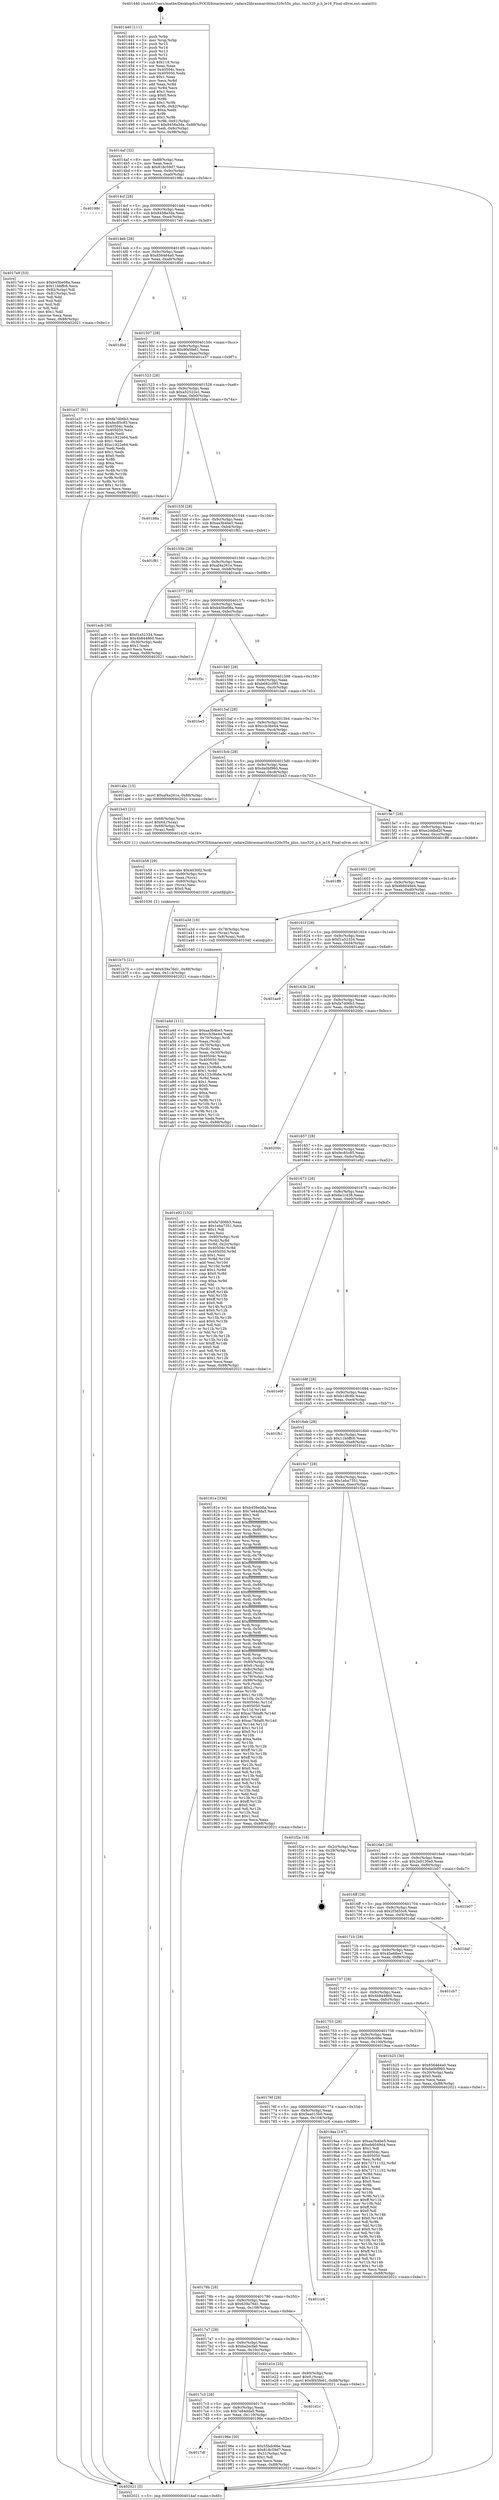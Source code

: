 digraph "0x401440" {
  label = "0x401440 (/mnt/c/Users/mathe/Desktop/tcc/POCII/binaries/extr_radare2librasmarchtms320c55x_plus..tms320_p.h_le16_Final-ollvm.out::main(0))"
  labelloc = "t"
  node[shape=record]

  Entry [label="",width=0.3,height=0.3,shape=circle,fillcolor=black,style=filled]
  "0x4014af" [label="{
     0x4014af [32]\l
     | [instrs]\l
     &nbsp;&nbsp;0x4014af \<+6\>: mov -0x88(%rbp),%eax\l
     &nbsp;&nbsp;0x4014b5 \<+2\>: mov %eax,%ecx\l
     &nbsp;&nbsp;0x4014b7 \<+6\>: sub $0x818c59d7,%ecx\l
     &nbsp;&nbsp;0x4014bd \<+6\>: mov %eax,-0x9c(%rbp)\l
     &nbsp;&nbsp;0x4014c3 \<+6\>: mov %ecx,-0xa0(%rbp)\l
     &nbsp;&nbsp;0x4014c9 \<+6\>: je 000000000040198c \<main+0x54c\>\l
  }"]
  "0x40198c" [label="{
     0x40198c\l
  }", style=dashed]
  "0x4014cf" [label="{
     0x4014cf [28]\l
     | [instrs]\l
     &nbsp;&nbsp;0x4014cf \<+5\>: jmp 00000000004014d4 \<main+0x94\>\l
     &nbsp;&nbsp;0x4014d4 \<+6\>: mov -0x9c(%rbp),%eax\l
     &nbsp;&nbsp;0x4014da \<+5\>: sub $0x8458a3da,%eax\l
     &nbsp;&nbsp;0x4014df \<+6\>: mov %eax,-0xa4(%rbp)\l
     &nbsp;&nbsp;0x4014e5 \<+6\>: je 00000000004017e9 \<main+0x3a9\>\l
  }"]
  Exit [label="",width=0.3,height=0.3,shape=circle,fillcolor=black,style=filled,peripheries=2]
  "0x4017e9" [label="{
     0x4017e9 [53]\l
     | [instrs]\l
     &nbsp;&nbsp;0x4017e9 \<+5\>: mov $0xb45be08a,%eax\l
     &nbsp;&nbsp;0x4017ee \<+5\>: mov $0x11bbffc6,%ecx\l
     &nbsp;&nbsp;0x4017f3 \<+6\>: mov -0x82(%rbp),%dl\l
     &nbsp;&nbsp;0x4017f9 \<+7\>: mov -0x81(%rbp),%sil\l
     &nbsp;&nbsp;0x401800 \<+3\>: mov %dl,%dil\l
     &nbsp;&nbsp;0x401803 \<+3\>: and %sil,%dil\l
     &nbsp;&nbsp;0x401806 \<+3\>: xor %sil,%dl\l
     &nbsp;&nbsp;0x401809 \<+3\>: or %dl,%dil\l
     &nbsp;&nbsp;0x40180c \<+4\>: test $0x1,%dil\l
     &nbsp;&nbsp;0x401810 \<+3\>: cmovne %ecx,%eax\l
     &nbsp;&nbsp;0x401813 \<+6\>: mov %eax,-0x88(%rbp)\l
     &nbsp;&nbsp;0x401819 \<+5\>: jmp 0000000000402021 \<main+0xbe1\>\l
  }"]
  "0x4014eb" [label="{
     0x4014eb [28]\l
     | [instrs]\l
     &nbsp;&nbsp;0x4014eb \<+5\>: jmp 00000000004014f0 \<main+0xb0\>\l
     &nbsp;&nbsp;0x4014f0 \<+6\>: mov -0x9c(%rbp),%eax\l
     &nbsp;&nbsp;0x4014f6 \<+5\>: sub $0x856484a0,%eax\l
     &nbsp;&nbsp;0x4014fb \<+6\>: mov %eax,-0xa8(%rbp)\l
     &nbsp;&nbsp;0x401501 \<+6\>: je 0000000000401d0d \<main+0x8cd\>\l
  }"]
  "0x402021" [label="{
     0x402021 [5]\l
     | [instrs]\l
     &nbsp;&nbsp;0x402021 \<+5\>: jmp 00000000004014af \<main+0x6f\>\l
  }"]
  "0x401440" [label="{
     0x401440 [111]\l
     | [instrs]\l
     &nbsp;&nbsp;0x401440 \<+1\>: push %rbp\l
     &nbsp;&nbsp;0x401441 \<+3\>: mov %rsp,%rbp\l
     &nbsp;&nbsp;0x401444 \<+2\>: push %r15\l
     &nbsp;&nbsp;0x401446 \<+2\>: push %r14\l
     &nbsp;&nbsp;0x401448 \<+2\>: push %r13\l
     &nbsp;&nbsp;0x40144a \<+2\>: push %r12\l
     &nbsp;&nbsp;0x40144c \<+1\>: push %rbx\l
     &nbsp;&nbsp;0x40144d \<+7\>: sub $0x118,%rsp\l
     &nbsp;&nbsp;0x401454 \<+2\>: xor %eax,%eax\l
     &nbsp;&nbsp;0x401456 \<+7\>: mov 0x40504c,%ecx\l
     &nbsp;&nbsp;0x40145d \<+7\>: mov 0x405050,%edx\l
     &nbsp;&nbsp;0x401464 \<+3\>: sub $0x1,%eax\l
     &nbsp;&nbsp;0x401467 \<+3\>: mov %ecx,%r8d\l
     &nbsp;&nbsp;0x40146a \<+3\>: add %eax,%r8d\l
     &nbsp;&nbsp;0x40146d \<+4\>: imul %r8d,%ecx\l
     &nbsp;&nbsp;0x401471 \<+3\>: and $0x1,%ecx\l
     &nbsp;&nbsp;0x401474 \<+3\>: cmp $0x0,%ecx\l
     &nbsp;&nbsp;0x401477 \<+4\>: sete %r9b\l
     &nbsp;&nbsp;0x40147b \<+4\>: and $0x1,%r9b\l
     &nbsp;&nbsp;0x40147f \<+7\>: mov %r9b,-0x82(%rbp)\l
     &nbsp;&nbsp;0x401486 \<+3\>: cmp $0xa,%edx\l
     &nbsp;&nbsp;0x401489 \<+4\>: setl %r9b\l
     &nbsp;&nbsp;0x40148d \<+4\>: and $0x1,%r9b\l
     &nbsp;&nbsp;0x401491 \<+7\>: mov %r9b,-0x81(%rbp)\l
     &nbsp;&nbsp;0x401498 \<+10\>: movl $0x8458a3da,-0x88(%rbp)\l
     &nbsp;&nbsp;0x4014a2 \<+6\>: mov %edi,-0x8c(%rbp)\l
     &nbsp;&nbsp;0x4014a8 \<+7\>: mov %rsi,-0x98(%rbp)\l
  }"]
  "0x401b75" [label="{
     0x401b75 [21]\l
     | [instrs]\l
     &nbsp;&nbsp;0x401b75 \<+10\>: movl $0x639a76d1,-0x88(%rbp)\l
     &nbsp;&nbsp;0x401b7f \<+6\>: mov %eax,-0x114(%rbp)\l
     &nbsp;&nbsp;0x401b85 \<+5\>: jmp 0000000000402021 \<main+0xbe1\>\l
  }"]
  "0x401d0d" [label="{
     0x401d0d\l
  }", style=dashed]
  "0x401507" [label="{
     0x401507 [28]\l
     | [instrs]\l
     &nbsp;&nbsp;0x401507 \<+5\>: jmp 000000000040150c \<main+0xcc\>\l
     &nbsp;&nbsp;0x40150c \<+6\>: mov -0x9c(%rbp),%eax\l
     &nbsp;&nbsp;0x401512 \<+5\>: sub $0x9f45fe61,%eax\l
     &nbsp;&nbsp;0x401517 \<+6\>: mov %eax,-0xac(%rbp)\l
     &nbsp;&nbsp;0x40151d \<+6\>: je 0000000000401e37 \<main+0x9f7\>\l
  }"]
  "0x401b58" [label="{
     0x401b58 [29]\l
     | [instrs]\l
     &nbsp;&nbsp;0x401b58 \<+10\>: movabs $0x4030f2,%rdi\l
     &nbsp;&nbsp;0x401b62 \<+4\>: mov -0x60(%rbp),%rcx\l
     &nbsp;&nbsp;0x401b66 \<+2\>: mov %eax,(%rcx)\l
     &nbsp;&nbsp;0x401b68 \<+4\>: mov -0x60(%rbp),%rcx\l
     &nbsp;&nbsp;0x401b6c \<+2\>: mov (%rcx),%esi\l
     &nbsp;&nbsp;0x401b6e \<+2\>: mov $0x0,%al\l
     &nbsp;&nbsp;0x401b70 \<+5\>: call 0000000000401030 \<printf@plt\>\l
     | [calls]\l
     &nbsp;&nbsp;0x401030 \{1\} (unknown)\l
  }"]
  "0x401e37" [label="{
     0x401e37 [91]\l
     | [instrs]\l
     &nbsp;&nbsp;0x401e37 \<+5\>: mov $0xfa7d06b3,%eax\l
     &nbsp;&nbsp;0x401e3c \<+5\>: mov $0xfec85c85,%ecx\l
     &nbsp;&nbsp;0x401e41 \<+7\>: mov 0x40504c,%edx\l
     &nbsp;&nbsp;0x401e48 \<+7\>: mov 0x405050,%esi\l
     &nbsp;&nbsp;0x401e4f \<+2\>: mov %edx,%edi\l
     &nbsp;&nbsp;0x401e51 \<+6\>: sub $0xc1922e64,%edi\l
     &nbsp;&nbsp;0x401e57 \<+3\>: sub $0x1,%edi\l
     &nbsp;&nbsp;0x401e5a \<+6\>: add $0xc1922e64,%edi\l
     &nbsp;&nbsp;0x401e60 \<+3\>: imul %edi,%edx\l
     &nbsp;&nbsp;0x401e63 \<+3\>: and $0x1,%edx\l
     &nbsp;&nbsp;0x401e66 \<+3\>: cmp $0x0,%edx\l
     &nbsp;&nbsp;0x401e69 \<+4\>: sete %r8b\l
     &nbsp;&nbsp;0x401e6d \<+3\>: cmp $0xa,%esi\l
     &nbsp;&nbsp;0x401e70 \<+4\>: setl %r9b\l
     &nbsp;&nbsp;0x401e74 \<+3\>: mov %r8b,%r10b\l
     &nbsp;&nbsp;0x401e77 \<+3\>: and %r9b,%r10b\l
     &nbsp;&nbsp;0x401e7a \<+3\>: xor %r9b,%r8b\l
     &nbsp;&nbsp;0x401e7d \<+3\>: or %r8b,%r10b\l
     &nbsp;&nbsp;0x401e80 \<+4\>: test $0x1,%r10b\l
     &nbsp;&nbsp;0x401e84 \<+3\>: cmovne %ecx,%eax\l
     &nbsp;&nbsp;0x401e87 \<+6\>: mov %eax,-0x88(%rbp)\l
     &nbsp;&nbsp;0x401e8d \<+5\>: jmp 0000000000402021 \<main+0xbe1\>\l
  }"]
  "0x401523" [label="{
     0x401523 [28]\l
     | [instrs]\l
     &nbsp;&nbsp;0x401523 \<+5\>: jmp 0000000000401528 \<main+0xe8\>\l
     &nbsp;&nbsp;0x401528 \<+6\>: mov -0x9c(%rbp),%eax\l
     &nbsp;&nbsp;0x40152e \<+5\>: sub $0xa52522e1,%eax\l
     &nbsp;&nbsp;0x401533 \<+6\>: mov %eax,-0xb0(%rbp)\l
     &nbsp;&nbsp;0x401539 \<+6\>: je 0000000000401b8a \<main+0x74a\>\l
  }"]
  "0x401a4d" [label="{
     0x401a4d [111]\l
     | [instrs]\l
     &nbsp;&nbsp;0x401a4d \<+5\>: mov $0xaa3b4be5,%ecx\l
     &nbsp;&nbsp;0x401a52 \<+5\>: mov $0xccb3be44,%edx\l
     &nbsp;&nbsp;0x401a57 \<+4\>: mov -0x70(%rbp),%rdi\l
     &nbsp;&nbsp;0x401a5b \<+2\>: mov %eax,(%rdi)\l
     &nbsp;&nbsp;0x401a5d \<+4\>: mov -0x70(%rbp),%rdi\l
     &nbsp;&nbsp;0x401a61 \<+2\>: mov (%rdi),%eax\l
     &nbsp;&nbsp;0x401a63 \<+3\>: mov %eax,-0x30(%rbp)\l
     &nbsp;&nbsp;0x401a66 \<+7\>: mov 0x40504c,%eax\l
     &nbsp;&nbsp;0x401a6d \<+7\>: mov 0x405050,%esi\l
     &nbsp;&nbsp;0x401a74 \<+3\>: mov %eax,%r8d\l
     &nbsp;&nbsp;0x401a77 \<+7\>: sub $0x133c9b8e,%r8d\l
     &nbsp;&nbsp;0x401a7e \<+4\>: sub $0x1,%r8d\l
     &nbsp;&nbsp;0x401a82 \<+7\>: add $0x133c9b8e,%r8d\l
     &nbsp;&nbsp;0x401a89 \<+4\>: imul %r8d,%eax\l
     &nbsp;&nbsp;0x401a8d \<+3\>: and $0x1,%eax\l
     &nbsp;&nbsp;0x401a90 \<+3\>: cmp $0x0,%eax\l
     &nbsp;&nbsp;0x401a93 \<+4\>: sete %r9b\l
     &nbsp;&nbsp;0x401a97 \<+3\>: cmp $0xa,%esi\l
     &nbsp;&nbsp;0x401a9a \<+4\>: setl %r10b\l
     &nbsp;&nbsp;0x401a9e \<+3\>: mov %r9b,%r11b\l
     &nbsp;&nbsp;0x401aa1 \<+3\>: and %r10b,%r11b\l
     &nbsp;&nbsp;0x401aa4 \<+3\>: xor %r10b,%r9b\l
     &nbsp;&nbsp;0x401aa7 \<+3\>: or %r9b,%r11b\l
     &nbsp;&nbsp;0x401aaa \<+4\>: test $0x1,%r11b\l
     &nbsp;&nbsp;0x401aae \<+3\>: cmovne %edx,%ecx\l
     &nbsp;&nbsp;0x401ab1 \<+6\>: mov %ecx,-0x88(%rbp)\l
     &nbsp;&nbsp;0x401ab7 \<+5\>: jmp 0000000000402021 \<main+0xbe1\>\l
  }"]
  "0x401b8a" [label="{
     0x401b8a\l
  }", style=dashed]
  "0x40153f" [label="{
     0x40153f [28]\l
     | [instrs]\l
     &nbsp;&nbsp;0x40153f \<+5\>: jmp 0000000000401544 \<main+0x104\>\l
     &nbsp;&nbsp;0x401544 \<+6\>: mov -0x9c(%rbp),%eax\l
     &nbsp;&nbsp;0x40154a \<+5\>: sub $0xaa3b4be5,%eax\l
     &nbsp;&nbsp;0x40154f \<+6\>: mov %eax,-0xb4(%rbp)\l
     &nbsp;&nbsp;0x401555 \<+6\>: je 0000000000401f81 \<main+0xb41\>\l
  }"]
  "0x4017df" [label="{
     0x4017df\l
  }", style=dashed]
  "0x401f81" [label="{
     0x401f81\l
  }", style=dashed]
  "0x40155b" [label="{
     0x40155b [28]\l
     | [instrs]\l
     &nbsp;&nbsp;0x40155b \<+5\>: jmp 0000000000401560 \<main+0x120\>\l
     &nbsp;&nbsp;0x401560 \<+6\>: mov -0x9c(%rbp),%eax\l
     &nbsp;&nbsp;0x401566 \<+5\>: sub $0xaf4a261e,%eax\l
     &nbsp;&nbsp;0x40156b \<+6\>: mov %eax,-0xb8(%rbp)\l
     &nbsp;&nbsp;0x401571 \<+6\>: je 0000000000401acb \<main+0x68b\>\l
  }"]
  "0x40196e" [label="{
     0x40196e [30]\l
     | [instrs]\l
     &nbsp;&nbsp;0x40196e \<+5\>: mov $0x55bdc66e,%eax\l
     &nbsp;&nbsp;0x401973 \<+5\>: mov $0x818c59d7,%ecx\l
     &nbsp;&nbsp;0x401978 \<+3\>: mov -0x31(%rbp),%dl\l
     &nbsp;&nbsp;0x40197b \<+3\>: test $0x1,%dl\l
     &nbsp;&nbsp;0x40197e \<+3\>: cmovne %ecx,%eax\l
     &nbsp;&nbsp;0x401981 \<+6\>: mov %eax,-0x88(%rbp)\l
     &nbsp;&nbsp;0x401987 \<+5\>: jmp 0000000000402021 \<main+0xbe1\>\l
  }"]
  "0x401acb" [label="{
     0x401acb [30]\l
     | [instrs]\l
     &nbsp;&nbsp;0x401acb \<+5\>: mov $0xf1a52334,%eax\l
     &nbsp;&nbsp;0x401ad0 \<+5\>: mov $0x4b844860,%ecx\l
     &nbsp;&nbsp;0x401ad5 \<+3\>: mov -0x30(%rbp),%edx\l
     &nbsp;&nbsp;0x401ad8 \<+3\>: cmp $0x1,%edx\l
     &nbsp;&nbsp;0x401adb \<+3\>: cmovl %ecx,%eax\l
     &nbsp;&nbsp;0x401ade \<+6\>: mov %eax,-0x88(%rbp)\l
     &nbsp;&nbsp;0x401ae4 \<+5\>: jmp 0000000000402021 \<main+0xbe1\>\l
  }"]
  "0x401577" [label="{
     0x401577 [28]\l
     | [instrs]\l
     &nbsp;&nbsp;0x401577 \<+5\>: jmp 000000000040157c \<main+0x13c\>\l
     &nbsp;&nbsp;0x40157c \<+6\>: mov -0x9c(%rbp),%eax\l
     &nbsp;&nbsp;0x401582 \<+5\>: sub $0xb45be08a,%eax\l
     &nbsp;&nbsp;0x401587 \<+6\>: mov %eax,-0xbc(%rbp)\l
     &nbsp;&nbsp;0x40158d \<+6\>: je 0000000000401f3c \<main+0xafc\>\l
  }"]
  "0x4017c3" [label="{
     0x4017c3 [28]\l
     | [instrs]\l
     &nbsp;&nbsp;0x4017c3 \<+5\>: jmp 00000000004017c8 \<main+0x388\>\l
     &nbsp;&nbsp;0x4017c8 \<+6\>: mov -0x9c(%rbp),%eax\l
     &nbsp;&nbsp;0x4017ce \<+5\>: sub $0x7e84dda5,%eax\l
     &nbsp;&nbsp;0x4017d3 \<+6\>: mov %eax,-0x110(%rbp)\l
     &nbsp;&nbsp;0x4017d9 \<+6\>: je 000000000040196e \<main+0x52e\>\l
  }"]
  "0x401f3c" [label="{
     0x401f3c\l
  }", style=dashed]
  "0x401593" [label="{
     0x401593 [28]\l
     | [instrs]\l
     &nbsp;&nbsp;0x401593 \<+5\>: jmp 0000000000401598 \<main+0x158\>\l
     &nbsp;&nbsp;0x401598 \<+6\>: mov -0x9c(%rbp),%eax\l
     &nbsp;&nbsp;0x40159e \<+5\>: sub $0xb682c095,%eax\l
     &nbsp;&nbsp;0x4015a3 \<+6\>: mov %eax,-0xc0(%rbp)\l
     &nbsp;&nbsp;0x4015a9 \<+6\>: je 0000000000401be5 \<main+0x7a5\>\l
  }"]
  "0x401d1c" [label="{
     0x401d1c\l
  }", style=dashed]
  "0x401be5" [label="{
     0x401be5\l
  }", style=dashed]
  "0x4015af" [label="{
     0x4015af [28]\l
     | [instrs]\l
     &nbsp;&nbsp;0x4015af \<+5\>: jmp 00000000004015b4 \<main+0x174\>\l
     &nbsp;&nbsp;0x4015b4 \<+6\>: mov -0x9c(%rbp),%eax\l
     &nbsp;&nbsp;0x4015ba \<+5\>: sub $0xccb3be44,%eax\l
     &nbsp;&nbsp;0x4015bf \<+6\>: mov %eax,-0xc4(%rbp)\l
     &nbsp;&nbsp;0x4015c5 \<+6\>: je 0000000000401abc \<main+0x67c\>\l
  }"]
  "0x4017a7" [label="{
     0x4017a7 [28]\l
     | [instrs]\l
     &nbsp;&nbsp;0x4017a7 \<+5\>: jmp 00000000004017ac \<main+0x36c\>\l
     &nbsp;&nbsp;0x4017ac \<+6\>: mov -0x9c(%rbp),%eax\l
     &nbsp;&nbsp;0x4017b2 \<+5\>: sub $0x6a2ecfa0,%eax\l
     &nbsp;&nbsp;0x4017b7 \<+6\>: mov %eax,-0x10c(%rbp)\l
     &nbsp;&nbsp;0x4017bd \<+6\>: je 0000000000401d1c \<main+0x8dc\>\l
  }"]
  "0x401abc" [label="{
     0x401abc [15]\l
     | [instrs]\l
     &nbsp;&nbsp;0x401abc \<+10\>: movl $0xaf4a261e,-0x88(%rbp)\l
     &nbsp;&nbsp;0x401ac6 \<+5\>: jmp 0000000000402021 \<main+0xbe1\>\l
  }"]
  "0x4015cb" [label="{
     0x4015cb [28]\l
     | [instrs]\l
     &nbsp;&nbsp;0x4015cb \<+5\>: jmp 00000000004015d0 \<main+0x190\>\l
     &nbsp;&nbsp;0x4015d0 \<+6\>: mov -0x9c(%rbp),%eax\l
     &nbsp;&nbsp;0x4015d6 \<+5\>: sub $0xda0bf960,%eax\l
     &nbsp;&nbsp;0x4015db \<+6\>: mov %eax,-0xc8(%rbp)\l
     &nbsp;&nbsp;0x4015e1 \<+6\>: je 0000000000401b43 \<main+0x703\>\l
  }"]
  "0x401e1e" [label="{
     0x401e1e [25]\l
     | [instrs]\l
     &nbsp;&nbsp;0x401e1e \<+4\>: mov -0x80(%rbp),%rax\l
     &nbsp;&nbsp;0x401e22 \<+6\>: movl $0x0,(%rax)\l
     &nbsp;&nbsp;0x401e28 \<+10\>: movl $0x9f45fe61,-0x88(%rbp)\l
     &nbsp;&nbsp;0x401e32 \<+5\>: jmp 0000000000402021 \<main+0xbe1\>\l
  }"]
  "0x401b43" [label="{
     0x401b43 [21]\l
     | [instrs]\l
     &nbsp;&nbsp;0x401b43 \<+4\>: mov -0x68(%rbp),%rax\l
     &nbsp;&nbsp;0x401b47 \<+6\>: movl $0x64,(%rax)\l
     &nbsp;&nbsp;0x401b4d \<+4\>: mov -0x68(%rbp),%rax\l
     &nbsp;&nbsp;0x401b51 \<+2\>: mov (%rax),%edi\l
     &nbsp;&nbsp;0x401b53 \<+5\>: call 0000000000401420 \<le16\>\l
     | [calls]\l
     &nbsp;&nbsp;0x401420 \{1\} (/mnt/c/Users/mathe/Desktop/tcc/POCII/binaries/extr_radare2librasmarchtms320c55x_plus..tms320_p.h_le16_Final-ollvm.out::le16)\l
  }"]
  "0x4015e7" [label="{
     0x4015e7 [28]\l
     | [instrs]\l
     &nbsp;&nbsp;0x4015e7 \<+5\>: jmp 00000000004015ec \<main+0x1ac\>\l
     &nbsp;&nbsp;0x4015ec \<+6\>: mov -0x9c(%rbp),%eax\l
     &nbsp;&nbsp;0x4015f2 \<+5\>: sub $0xe2ddbd2f,%eax\l
     &nbsp;&nbsp;0x4015f7 \<+6\>: mov %eax,-0xcc(%rbp)\l
     &nbsp;&nbsp;0x4015fd \<+6\>: je 0000000000401ff8 \<main+0xbb8\>\l
  }"]
  "0x40178b" [label="{
     0x40178b [28]\l
     | [instrs]\l
     &nbsp;&nbsp;0x40178b \<+5\>: jmp 0000000000401790 \<main+0x350\>\l
     &nbsp;&nbsp;0x401790 \<+6\>: mov -0x9c(%rbp),%eax\l
     &nbsp;&nbsp;0x401796 \<+5\>: sub $0x639a76d1,%eax\l
     &nbsp;&nbsp;0x40179b \<+6\>: mov %eax,-0x108(%rbp)\l
     &nbsp;&nbsp;0x4017a1 \<+6\>: je 0000000000401e1e \<main+0x9de\>\l
  }"]
  "0x401ff8" [label="{
     0x401ff8\l
  }", style=dashed]
  "0x401603" [label="{
     0x401603 [28]\l
     | [instrs]\l
     &nbsp;&nbsp;0x401603 \<+5\>: jmp 0000000000401608 \<main+0x1c8\>\l
     &nbsp;&nbsp;0x401608 \<+6\>: mov -0x9c(%rbp),%eax\l
     &nbsp;&nbsp;0x40160e \<+5\>: sub $0xeb6049d4,%eax\l
     &nbsp;&nbsp;0x401613 \<+6\>: mov %eax,-0xd0(%rbp)\l
     &nbsp;&nbsp;0x401619 \<+6\>: je 0000000000401a3d \<main+0x5fd\>\l
  }"]
  "0x401cc6" [label="{
     0x401cc6\l
  }", style=dashed]
  "0x401a3d" [label="{
     0x401a3d [16]\l
     | [instrs]\l
     &nbsp;&nbsp;0x401a3d \<+4\>: mov -0x78(%rbp),%rax\l
     &nbsp;&nbsp;0x401a41 \<+3\>: mov (%rax),%rax\l
     &nbsp;&nbsp;0x401a44 \<+4\>: mov 0x8(%rax),%rdi\l
     &nbsp;&nbsp;0x401a48 \<+5\>: call 0000000000401040 \<atoi@plt\>\l
     | [calls]\l
     &nbsp;&nbsp;0x401040 \{1\} (unknown)\l
  }"]
  "0x40161f" [label="{
     0x40161f [28]\l
     | [instrs]\l
     &nbsp;&nbsp;0x40161f \<+5\>: jmp 0000000000401624 \<main+0x1e4\>\l
     &nbsp;&nbsp;0x401624 \<+6\>: mov -0x9c(%rbp),%eax\l
     &nbsp;&nbsp;0x40162a \<+5\>: sub $0xf1a52334,%eax\l
     &nbsp;&nbsp;0x40162f \<+6\>: mov %eax,-0xd4(%rbp)\l
     &nbsp;&nbsp;0x401635 \<+6\>: je 0000000000401ae9 \<main+0x6a9\>\l
  }"]
  "0x40176f" [label="{
     0x40176f [28]\l
     | [instrs]\l
     &nbsp;&nbsp;0x40176f \<+5\>: jmp 0000000000401774 \<main+0x334\>\l
     &nbsp;&nbsp;0x401774 \<+6\>: mov -0x9c(%rbp),%eax\l
     &nbsp;&nbsp;0x40177a \<+5\>: sub $0x5ea015b0,%eax\l
     &nbsp;&nbsp;0x40177f \<+6\>: mov %eax,-0x104(%rbp)\l
     &nbsp;&nbsp;0x401785 \<+6\>: je 0000000000401cc6 \<main+0x886\>\l
  }"]
  "0x401ae9" [label="{
     0x401ae9\l
  }", style=dashed]
  "0x40163b" [label="{
     0x40163b [28]\l
     | [instrs]\l
     &nbsp;&nbsp;0x40163b \<+5\>: jmp 0000000000401640 \<main+0x200\>\l
     &nbsp;&nbsp;0x401640 \<+6\>: mov -0x9c(%rbp),%eax\l
     &nbsp;&nbsp;0x401646 \<+5\>: sub $0xfa7d06b3,%eax\l
     &nbsp;&nbsp;0x40164b \<+6\>: mov %eax,-0xd8(%rbp)\l
     &nbsp;&nbsp;0x401651 \<+6\>: je 000000000040200c \<main+0xbcc\>\l
  }"]
  "0x4019aa" [label="{
     0x4019aa [147]\l
     | [instrs]\l
     &nbsp;&nbsp;0x4019aa \<+5\>: mov $0xaa3b4be5,%eax\l
     &nbsp;&nbsp;0x4019af \<+5\>: mov $0xeb6049d4,%ecx\l
     &nbsp;&nbsp;0x4019b4 \<+2\>: mov $0x1,%dl\l
     &nbsp;&nbsp;0x4019b6 \<+7\>: mov 0x40504c,%esi\l
     &nbsp;&nbsp;0x4019bd \<+7\>: mov 0x405050,%edi\l
     &nbsp;&nbsp;0x4019c4 \<+3\>: mov %esi,%r8d\l
     &nbsp;&nbsp;0x4019c7 \<+7\>: add $0x72711152,%r8d\l
     &nbsp;&nbsp;0x4019ce \<+4\>: sub $0x1,%r8d\l
     &nbsp;&nbsp;0x4019d2 \<+7\>: sub $0x72711152,%r8d\l
     &nbsp;&nbsp;0x4019d9 \<+4\>: imul %r8d,%esi\l
     &nbsp;&nbsp;0x4019dd \<+3\>: and $0x1,%esi\l
     &nbsp;&nbsp;0x4019e0 \<+3\>: cmp $0x0,%esi\l
     &nbsp;&nbsp;0x4019e3 \<+4\>: sete %r9b\l
     &nbsp;&nbsp;0x4019e7 \<+3\>: cmp $0xa,%edi\l
     &nbsp;&nbsp;0x4019ea \<+4\>: setl %r10b\l
     &nbsp;&nbsp;0x4019ee \<+3\>: mov %r9b,%r11b\l
     &nbsp;&nbsp;0x4019f1 \<+4\>: xor $0xff,%r11b\l
     &nbsp;&nbsp;0x4019f5 \<+3\>: mov %r10b,%bl\l
     &nbsp;&nbsp;0x4019f8 \<+3\>: xor $0xff,%bl\l
     &nbsp;&nbsp;0x4019fb \<+3\>: xor $0x0,%dl\l
     &nbsp;&nbsp;0x4019fe \<+3\>: mov %r11b,%r14b\l
     &nbsp;&nbsp;0x401a01 \<+4\>: and $0x0,%r14b\l
     &nbsp;&nbsp;0x401a05 \<+3\>: and %dl,%r9b\l
     &nbsp;&nbsp;0x401a08 \<+3\>: mov %bl,%r15b\l
     &nbsp;&nbsp;0x401a0b \<+4\>: and $0x0,%r15b\l
     &nbsp;&nbsp;0x401a0f \<+3\>: and %dl,%r10b\l
     &nbsp;&nbsp;0x401a12 \<+3\>: or %r9b,%r14b\l
     &nbsp;&nbsp;0x401a15 \<+3\>: or %r10b,%r15b\l
     &nbsp;&nbsp;0x401a18 \<+3\>: xor %r15b,%r14b\l
     &nbsp;&nbsp;0x401a1b \<+3\>: or %bl,%r11b\l
     &nbsp;&nbsp;0x401a1e \<+4\>: xor $0xff,%r11b\l
     &nbsp;&nbsp;0x401a22 \<+3\>: or $0x0,%dl\l
     &nbsp;&nbsp;0x401a25 \<+3\>: and %dl,%r11b\l
     &nbsp;&nbsp;0x401a28 \<+3\>: or %r11b,%r14b\l
     &nbsp;&nbsp;0x401a2b \<+4\>: test $0x1,%r14b\l
     &nbsp;&nbsp;0x401a2f \<+3\>: cmovne %ecx,%eax\l
     &nbsp;&nbsp;0x401a32 \<+6\>: mov %eax,-0x88(%rbp)\l
     &nbsp;&nbsp;0x401a38 \<+5\>: jmp 0000000000402021 \<main+0xbe1\>\l
  }"]
  "0x40200c" [label="{
     0x40200c\l
  }", style=dashed]
  "0x401657" [label="{
     0x401657 [28]\l
     | [instrs]\l
     &nbsp;&nbsp;0x401657 \<+5\>: jmp 000000000040165c \<main+0x21c\>\l
     &nbsp;&nbsp;0x40165c \<+6\>: mov -0x9c(%rbp),%eax\l
     &nbsp;&nbsp;0x401662 \<+5\>: sub $0xfec85c85,%eax\l
     &nbsp;&nbsp;0x401667 \<+6\>: mov %eax,-0xdc(%rbp)\l
     &nbsp;&nbsp;0x40166d \<+6\>: je 0000000000401e92 \<main+0xa52\>\l
  }"]
  "0x401753" [label="{
     0x401753 [28]\l
     | [instrs]\l
     &nbsp;&nbsp;0x401753 \<+5\>: jmp 0000000000401758 \<main+0x318\>\l
     &nbsp;&nbsp;0x401758 \<+6\>: mov -0x9c(%rbp),%eax\l
     &nbsp;&nbsp;0x40175e \<+5\>: sub $0x55bdc66e,%eax\l
     &nbsp;&nbsp;0x401763 \<+6\>: mov %eax,-0x100(%rbp)\l
     &nbsp;&nbsp;0x401769 \<+6\>: je 00000000004019aa \<main+0x56a\>\l
  }"]
  "0x401e92" [label="{
     0x401e92 [152]\l
     | [instrs]\l
     &nbsp;&nbsp;0x401e92 \<+5\>: mov $0xfa7d06b3,%eax\l
     &nbsp;&nbsp;0x401e97 \<+5\>: mov $0x1eba7351,%ecx\l
     &nbsp;&nbsp;0x401e9c \<+2\>: mov $0x1,%dl\l
     &nbsp;&nbsp;0x401e9e \<+2\>: xor %esi,%esi\l
     &nbsp;&nbsp;0x401ea0 \<+4\>: mov -0x80(%rbp),%rdi\l
     &nbsp;&nbsp;0x401ea4 \<+3\>: mov (%rdi),%r8d\l
     &nbsp;&nbsp;0x401ea7 \<+4\>: mov %r8d,-0x2c(%rbp)\l
     &nbsp;&nbsp;0x401eab \<+8\>: mov 0x40504c,%r8d\l
     &nbsp;&nbsp;0x401eb3 \<+8\>: mov 0x405050,%r9d\l
     &nbsp;&nbsp;0x401ebb \<+3\>: sub $0x1,%esi\l
     &nbsp;&nbsp;0x401ebe \<+3\>: mov %r8d,%r10d\l
     &nbsp;&nbsp;0x401ec1 \<+3\>: add %esi,%r10d\l
     &nbsp;&nbsp;0x401ec4 \<+4\>: imul %r10d,%r8d\l
     &nbsp;&nbsp;0x401ec8 \<+4\>: and $0x1,%r8d\l
     &nbsp;&nbsp;0x401ecc \<+4\>: cmp $0x0,%r8d\l
     &nbsp;&nbsp;0x401ed0 \<+4\>: sete %r11b\l
     &nbsp;&nbsp;0x401ed4 \<+4\>: cmp $0xa,%r9d\l
     &nbsp;&nbsp;0x401ed8 \<+3\>: setl %bl\l
     &nbsp;&nbsp;0x401edb \<+3\>: mov %r11b,%r14b\l
     &nbsp;&nbsp;0x401ede \<+4\>: xor $0xff,%r14b\l
     &nbsp;&nbsp;0x401ee2 \<+3\>: mov %bl,%r15b\l
     &nbsp;&nbsp;0x401ee5 \<+4\>: xor $0xff,%r15b\l
     &nbsp;&nbsp;0x401ee9 \<+3\>: xor $0x0,%dl\l
     &nbsp;&nbsp;0x401eec \<+3\>: mov %r14b,%r12b\l
     &nbsp;&nbsp;0x401eef \<+4\>: and $0x0,%r12b\l
     &nbsp;&nbsp;0x401ef3 \<+3\>: and %dl,%r11b\l
     &nbsp;&nbsp;0x401ef6 \<+3\>: mov %r15b,%r13b\l
     &nbsp;&nbsp;0x401ef9 \<+4\>: and $0x0,%r13b\l
     &nbsp;&nbsp;0x401efd \<+2\>: and %dl,%bl\l
     &nbsp;&nbsp;0x401eff \<+3\>: or %r11b,%r12b\l
     &nbsp;&nbsp;0x401f02 \<+3\>: or %bl,%r13b\l
     &nbsp;&nbsp;0x401f05 \<+3\>: xor %r13b,%r12b\l
     &nbsp;&nbsp;0x401f08 \<+3\>: or %r15b,%r14b\l
     &nbsp;&nbsp;0x401f0b \<+4\>: xor $0xff,%r14b\l
     &nbsp;&nbsp;0x401f0f \<+3\>: or $0x0,%dl\l
     &nbsp;&nbsp;0x401f12 \<+3\>: and %dl,%r14b\l
     &nbsp;&nbsp;0x401f15 \<+3\>: or %r14b,%r12b\l
     &nbsp;&nbsp;0x401f18 \<+4\>: test $0x1,%r12b\l
     &nbsp;&nbsp;0x401f1c \<+3\>: cmovne %ecx,%eax\l
     &nbsp;&nbsp;0x401f1f \<+6\>: mov %eax,-0x88(%rbp)\l
     &nbsp;&nbsp;0x401f25 \<+5\>: jmp 0000000000402021 \<main+0xbe1\>\l
  }"]
  "0x401673" [label="{
     0x401673 [28]\l
     | [instrs]\l
     &nbsp;&nbsp;0x401673 \<+5\>: jmp 0000000000401678 \<main+0x238\>\l
     &nbsp;&nbsp;0x401678 \<+6\>: mov -0x9c(%rbp),%eax\l
     &nbsp;&nbsp;0x40167e \<+5\>: sub $0x6e1c438,%eax\l
     &nbsp;&nbsp;0x401683 \<+6\>: mov %eax,-0xe0(%rbp)\l
     &nbsp;&nbsp;0x401689 \<+6\>: je 0000000000401e0f \<main+0x9cf\>\l
  }"]
  "0x401b25" [label="{
     0x401b25 [30]\l
     | [instrs]\l
     &nbsp;&nbsp;0x401b25 \<+5\>: mov $0x856484a0,%eax\l
     &nbsp;&nbsp;0x401b2a \<+5\>: mov $0xda0bf960,%ecx\l
     &nbsp;&nbsp;0x401b2f \<+3\>: mov -0x30(%rbp),%edx\l
     &nbsp;&nbsp;0x401b32 \<+3\>: cmp $0x0,%edx\l
     &nbsp;&nbsp;0x401b35 \<+3\>: cmove %ecx,%eax\l
     &nbsp;&nbsp;0x401b38 \<+6\>: mov %eax,-0x88(%rbp)\l
     &nbsp;&nbsp;0x401b3e \<+5\>: jmp 0000000000402021 \<main+0xbe1\>\l
  }"]
  "0x401e0f" [label="{
     0x401e0f\l
  }", style=dashed]
  "0x40168f" [label="{
     0x40168f [28]\l
     | [instrs]\l
     &nbsp;&nbsp;0x40168f \<+5\>: jmp 0000000000401694 \<main+0x254\>\l
     &nbsp;&nbsp;0x401694 \<+6\>: mov -0x9c(%rbp),%eax\l
     &nbsp;&nbsp;0x40169a \<+5\>: sub $0xb1dfc8b,%eax\l
     &nbsp;&nbsp;0x40169f \<+6\>: mov %eax,-0xe4(%rbp)\l
     &nbsp;&nbsp;0x4016a5 \<+6\>: je 0000000000401fb1 \<main+0xb71\>\l
  }"]
  "0x401737" [label="{
     0x401737 [28]\l
     | [instrs]\l
     &nbsp;&nbsp;0x401737 \<+5\>: jmp 000000000040173c \<main+0x2fc\>\l
     &nbsp;&nbsp;0x40173c \<+6\>: mov -0x9c(%rbp),%eax\l
     &nbsp;&nbsp;0x401742 \<+5\>: sub $0x4b844860,%eax\l
     &nbsp;&nbsp;0x401747 \<+6\>: mov %eax,-0xfc(%rbp)\l
     &nbsp;&nbsp;0x40174d \<+6\>: je 0000000000401b25 \<main+0x6e5\>\l
  }"]
  "0x401fb1" [label="{
     0x401fb1\l
  }", style=dashed]
  "0x4016ab" [label="{
     0x4016ab [28]\l
     | [instrs]\l
     &nbsp;&nbsp;0x4016ab \<+5\>: jmp 00000000004016b0 \<main+0x270\>\l
     &nbsp;&nbsp;0x4016b0 \<+6\>: mov -0x9c(%rbp),%eax\l
     &nbsp;&nbsp;0x4016b6 \<+5\>: sub $0x11bbffc6,%eax\l
     &nbsp;&nbsp;0x4016bb \<+6\>: mov %eax,-0xe8(%rbp)\l
     &nbsp;&nbsp;0x4016c1 \<+6\>: je 000000000040181e \<main+0x3de\>\l
  }"]
  "0x401cb7" [label="{
     0x401cb7\l
  }", style=dashed]
  "0x40181e" [label="{
     0x40181e [336]\l
     | [instrs]\l
     &nbsp;&nbsp;0x40181e \<+5\>: mov $0xb45be08a,%eax\l
     &nbsp;&nbsp;0x401823 \<+5\>: mov $0x7e84dda5,%ecx\l
     &nbsp;&nbsp;0x401828 \<+2\>: mov $0x1,%dl\l
     &nbsp;&nbsp;0x40182a \<+3\>: mov %rsp,%rsi\l
     &nbsp;&nbsp;0x40182d \<+4\>: add $0xfffffffffffffff0,%rsi\l
     &nbsp;&nbsp;0x401831 \<+3\>: mov %rsi,%rsp\l
     &nbsp;&nbsp;0x401834 \<+4\>: mov %rsi,-0x80(%rbp)\l
     &nbsp;&nbsp;0x401838 \<+3\>: mov %rsp,%rsi\l
     &nbsp;&nbsp;0x40183b \<+4\>: add $0xfffffffffffffff0,%rsi\l
     &nbsp;&nbsp;0x40183f \<+3\>: mov %rsi,%rsp\l
     &nbsp;&nbsp;0x401842 \<+3\>: mov %rsp,%rdi\l
     &nbsp;&nbsp;0x401845 \<+4\>: add $0xfffffffffffffff0,%rdi\l
     &nbsp;&nbsp;0x401849 \<+3\>: mov %rdi,%rsp\l
     &nbsp;&nbsp;0x40184c \<+4\>: mov %rdi,-0x78(%rbp)\l
     &nbsp;&nbsp;0x401850 \<+3\>: mov %rsp,%rdi\l
     &nbsp;&nbsp;0x401853 \<+4\>: add $0xfffffffffffffff0,%rdi\l
     &nbsp;&nbsp;0x401857 \<+3\>: mov %rdi,%rsp\l
     &nbsp;&nbsp;0x40185a \<+4\>: mov %rdi,-0x70(%rbp)\l
     &nbsp;&nbsp;0x40185e \<+3\>: mov %rsp,%rdi\l
     &nbsp;&nbsp;0x401861 \<+4\>: add $0xfffffffffffffff0,%rdi\l
     &nbsp;&nbsp;0x401865 \<+3\>: mov %rdi,%rsp\l
     &nbsp;&nbsp;0x401868 \<+4\>: mov %rdi,-0x68(%rbp)\l
     &nbsp;&nbsp;0x40186c \<+3\>: mov %rsp,%rdi\l
     &nbsp;&nbsp;0x40186f \<+4\>: add $0xfffffffffffffff0,%rdi\l
     &nbsp;&nbsp;0x401873 \<+3\>: mov %rdi,%rsp\l
     &nbsp;&nbsp;0x401876 \<+4\>: mov %rdi,-0x60(%rbp)\l
     &nbsp;&nbsp;0x40187a \<+3\>: mov %rsp,%rdi\l
     &nbsp;&nbsp;0x40187d \<+4\>: add $0xfffffffffffffff0,%rdi\l
     &nbsp;&nbsp;0x401881 \<+3\>: mov %rdi,%rsp\l
     &nbsp;&nbsp;0x401884 \<+4\>: mov %rdi,-0x58(%rbp)\l
     &nbsp;&nbsp;0x401888 \<+3\>: mov %rsp,%rdi\l
     &nbsp;&nbsp;0x40188b \<+4\>: add $0xfffffffffffffff0,%rdi\l
     &nbsp;&nbsp;0x40188f \<+3\>: mov %rdi,%rsp\l
     &nbsp;&nbsp;0x401892 \<+4\>: mov %rdi,-0x50(%rbp)\l
     &nbsp;&nbsp;0x401896 \<+3\>: mov %rsp,%rdi\l
     &nbsp;&nbsp;0x401899 \<+4\>: add $0xfffffffffffffff0,%rdi\l
     &nbsp;&nbsp;0x40189d \<+3\>: mov %rdi,%rsp\l
     &nbsp;&nbsp;0x4018a0 \<+4\>: mov %rdi,-0x48(%rbp)\l
     &nbsp;&nbsp;0x4018a4 \<+3\>: mov %rsp,%rdi\l
     &nbsp;&nbsp;0x4018a7 \<+4\>: add $0xfffffffffffffff0,%rdi\l
     &nbsp;&nbsp;0x4018ab \<+3\>: mov %rdi,%rsp\l
     &nbsp;&nbsp;0x4018ae \<+4\>: mov %rdi,-0x40(%rbp)\l
     &nbsp;&nbsp;0x4018b2 \<+4\>: mov -0x80(%rbp),%rdi\l
     &nbsp;&nbsp;0x4018b6 \<+6\>: movl $0x0,(%rdi)\l
     &nbsp;&nbsp;0x4018bc \<+7\>: mov -0x8c(%rbp),%r8d\l
     &nbsp;&nbsp;0x4018c3 \<+3\>: mov %r8d,(%rsi)\l
     &nbsp;&nbsp;0x4018c6 \<+4\>: mov -0x78(%rbp),%rdi\l
     &nbsp;&nbsp;0x4018ca \<+7\>: mov -0x98(%rbp),%r9\l
     &nbsp;&nbsp;0x4018d1 \<+3\>: mov %r9,(%rdi)\l
     &nbsp;&nbsp;0x4018d4 \<+3\>: cmpl $0x2,(%rsi)\l
     &nbsp;&nbsp;0x4018d7 \<+4\>: setne %r10b\l
     &nbsp;&nbsp;0x4018db \<+4\>: and $0x1,%r10b\l
     &nbsp;&nbsp;0x4018df \<+4\>: mov %r10b,-0x31(%rbp)\l
     &nbsp;&nbsp;0x4018e3 \<+8\>: mov 0x40504c,%r11d\l
     &nbsp;&nbsp;0x4018eb \<+7\>: mov 0x405050,%ebx\l
     &nbsp;&nbsp;0x4018f2 \<+3\>: mov %r11d,%r14d\l
     &nbsp;&nbsp;0x4018f5 \<+7\>: add $0xac78daf6,%r14d\l
     &nbsp;&nbsp;0x4018fc \<+4\>: sub $0x1,%r14d\l
     &nbsp;&nbsp;0x401900 \<+7\>: sub $0xac78daf6,%r14d\l
     &nbsp;&nbsp;0x401907 \<+4\>: imul %r14d,%r11d\l
     &nbsp;&nbsp;0x40190b \<+4\>: and $0x1,%r11d\l
     &nbsp;&nbsp;0x40190f \<+4\>: cmp $0x0,%r11d\l
     &nbsp;&nbsp;0x401913 \<+4\>: sete %r10b\l
     &nbsp;&nbsp;0x401917 \<+3\>: cmp $0xa,%ebx\l
     &nbsp;&nbsp;0x40191a \<+4\>: setl %r15b\l
     &nbsp;&nbsp;0x40191e \<+3\>: mov %r10b,%r12b\l
     &nbsp;&nbsp;0x401921 \<+4\>: xor $0xff,%r12b\l
     &nbsp;&nbsp;0x401925 \<+3\>: mov %r15b,%r13b\l
     &nbsp;&nbsp;0x401928 \<+4\>: xor $0xff,%r13b\l
     &nbsp;&nbsp;0x40192c \<+3\>: xor $0x0,%dl\l
     &nbsp;&nbsp;0x40192f \<+3\>: mov %r12b,%sil\l
     &nbsp;&nbsp;0x401932 \<+4\>: and $0x0,%sil\l
     &nbsp;&nbsp;0x401936 \<+3\>: and %dl,%r10b\l
     &nbsp;&nbsp;0x401939 \<+3\>: mov %r13b,%dil\l
     &nbsp;&nbsp;0x40193c \<+4\>: and $0x0,%dil\l
     &nbsp;&nbsp;0x401940 \<+3\>: and %dl,%r15b\l
     &nbsp;&nbsp;0x401943 \<+3\>: or %r10b,%sil\l
     &nbsp;&nbsp;0x401946 \<+3\>: or %r15b,%dil\l
     &nbsp;&nbsp;0x401949 \<+3\>: xor %dil,%sil\l
     &nbsp;&nbsp;0x40194c \<+3\>: or %r13b,%r12b\l
     &nbsp;&nbsp;0x40194f \<+4\>: xor $0xff,%r12b\l
     &nbsp;&nbsp;0x401953 \<+3\>: or $0x0,%dl\l
     &nbsp;&nbsp;0x401956 \<+3\>: and %dl,%r12b\l
     &nbsp;&nbsp;0x401959 \<+3\>: or %r12b,%sil\l
     &nbsp;&nbsp;0x40195c \<+4\>: test $0x1,%sil\l
     &nbsp;&nbsp;0x401960 \<+3\>: cmovne %ecx,%eax\l
     &nbsp;&nbsp;0x401963 \<+6\>: mov %eax,-0x88(%rbp)\l
     &nbsp;&nbsp;0x401969 \<+5\>: jmp 0000000000402021 \<main+0xbe1\>\l
  }"]
  "0x4016c7" [label="{
     0x4016c7 [28]\l
     | [instrs]\l
     &nbsp;&nbsp;0x4016c7 \<+5\>: jmp 00000000004016cc \<main+0x28c\>\l
     &nbsp;&nbsp;0x4016cc \<+6\>: mov -0x9c(%rbp),%eax\l
     &nbsp;&nbsp;0x4016d2 \<+5\>: sub $0x1eba7351,%eax\l
     &nbsp;&nbsp;0x4016d7 \<+6\>: mov %eax,-0xec(%rbp)\l
     &nbsp;&nbsp;0x4016dd \<+6\>: je 0000000000401f2a \<main+0xaea\>\l
  }"]
  "0x40171b" [label="{
     0x40171b [28]\l
     | [instrs]\l
     &nbsp;&nbsp;0x40171b \<+5\>: jmp 0000000000401720 \<main+0x2e0\>\l
     &nbsp;&nbsp;0x401720 \<+6\>: mov -0x9c(%rbp),%eax\l
     &nbsp;&nbsp;0x401726 \<+5\>: sub $0x45e68ee7,%eax\l
     &nbsp;&nbsp;0x40172b \<+6\>: mov %eax,-0xf8(%rbp)\l
     &nbsp;&nbsp;0x401731 \<+6\>: je 0000000000401cb7 \<main+0x877\>\l
  }"]
  "0x401daf" [label="{
     0x401daf\l
  }", style=dashed]
  "0x401f2a" [label="{
     0x401f2a [18]\l
     | [instrs]\l
     &nbsp;&nbsp;0x401f2a \<+3\>: mov -0x2c(%rbp),%eax\l
     &nbsp;&nbsp;0x401f2d \<+4\>: lea -0x28(%rbp),%rsp\l
     &nbsp;&nbsp;0x401f31 \<+1\>: pop %rbx\l
     &nbsp;&nbsp;0x401f32 \<+2\>: pop %r12\l
     &nbsp;&nbsp;0x401f34 \<+2\>: pop %r13\l
     &nbsp;&nbsp;0x401f36 \<+2\>: pop %r14\l
     &nbsp;&nbsp;0x401f38 \<+2\>: pop %r15\l
     &nbsp;&nbsp;0x401f3a \<+1\>: pop %rbp\l
     &nbsp;&nbsp;0x401f3b \<+1\>: ret\l
  }"]
  "0x4016e3" [label="{
     0x4016e3 [28]\l
     | [instrs]\l
     &nbsp;&nbsp;0x4016e3 \<+5\>: jmp 00000000004016e8 \<main+0x2a8\>\l
     &nbsp;&nbsp;0x4016e8 \<+6\>: mov -0x9c(%rbp),%eax\l
     &nbsp;&nbsp;0x4016ee \<+5\>: sub $0x2e9130a0,%eax\l
     &nbsp;&nbsp;0x4016f3 \<+6\>: mov %eax,-0xf0(%rbp)\l
     &nbsp;&nbsp;0x4016f9 \<+6\>: je 0000000000401b07 \<main+0x6c7\>\l
  }"]
  "0x4016ff" [label="{
     0x4016ff [28]\l
     | [instrs]\l
     &nbsp;&nbsp;0x4016ff \<+5\>: jmp 0000000000401704 \<main+0x2c4\>\l
     &nbsp;&nbsp;0x401704 \<+6\>: mov -0x9c(%rbp),%eax\l
     &nbsp;&nbsp;0x40170a \<+5\>: sub $0x2f3d55c6,%eax\l
     &nbsp;&nbsp;0x40170f \<+6\>: mov %eax,-0xf4(%rbp)\l
     &nbsp;&nbsp;0x401715 \<+6\>: je 0000000000401daf \<main+0x96f\>\l
  }"]
  "0x401b07" [label="{
     0x401b07\l
  }", style=dashed]
  Entry -> "0x401440" [label=" 1"]
  "0x4014af" -> "0x40198c" [label=" 0"]
  "0x4014af" -> "0x4014cf" [label=" 13"]
  "0x401f2a" -> Exit [label=" 1"]
  "0x4014cf" -> "0x4017e9" [label=" 1"]
  "0x4014cf" -> "0x4014eb" [label=" 12"]
  "0x4017e9" -> "0x402021" [label=" 1"]
  "0x401440" -> "0x4014af" [label=" 1"]
  "0x402021" -> "0x4014af" [label=" 12"]
  "0x401e92" -> "0x402021" [label=" 1"]
  "0x4014eb" -> "0x401d0d" [label=" 0"]
  "0x4014eb" -> "0x401507" [label=" 12"]
  "0x401e37" -> "0x402021" [label=" 1"]
  "0x401507" -> "0x401e37" [label=" 1"]
  "0x401507" -> "0x401523" [label=" 11"]
  "0x401e1e" -> "0x402021" [label=" 1"]
  "0x401523" -> "0x401b8a" [label=" 0"]
  "0x401523" -> "0x40153f" [label=" 11"]
  "0x401b75" -> "0x402021" [label=" 1"]
  "0x40153f" -> "0x401f81" [label=" 0"]
  "0x40153f" -> "0x40155b" [label=" 11"]
  "0x401b58" -> "0x401b75" [label=" 1"]
  "0x40155b" -> "0x401acb" [label=" 1"]
  "0x40155b" -> "0x401577" [label=" 10"]
  "0x401b43" -> "0x401b58" [label=" 1"]
  "0x401577" -> "0x401f3c" [label=" 0"]
  "0x401577" -> "0x401593" [label=" 10"]
  "0x401acb" -> "0x402021" [label=" 1"]
  "0x401593" -> "0x401be5" [label=" 0"]
  "0x401593" -> "0x4015af" [label=" 10"]
  "0x401abc" -> "0x402021" [label=" 1"]
  "0x4015af" -> "0x401abc" [label=" 1"]
  "0x4015af" -> "0x4015cb" [label=" 9"]
  "0x401a3d" -> "0x401a4d" [label=" 1"]
  "0x4015cb" -> "0x401b43" [label=" 1"]
  "0x4015cb" -> "0x4015e7" [label=" 8"]
  "0x4019aa" -> "0x402021" [label=" 1"]
  "0x4015e7" -> "0x401ff8" [label=" 0"]
  "0x4015e7" -> "0x401603" [label=" 8"]
  "0x4017c3" -> "0x4017df" [label=" 0"]
  "0x401603" -> "0x401a3d" [label=" 1"]
  "0x401603" -> "0x40161f" [label=" 7"]
  "0x4017c3" -> "0x40196e" [label=" 1"]
  "0x40161f" -> "0x401ae9" [label=" 0"]
  "0x40161f" -> "0x40163b" [label=" 7"]
  "0x4017a7" -> "0x4017c3" [label=" 1"]
  "0x40163b" -> "0x40200c" [label=" 0"]
  "0x40163b" -> "0x401657" [label=" 7"]
  "0x4017a7" -> "0x401d1c" [label=" 0"]
  "0x401657" -> "0x401e92" [label=" 1"]
  "0x401657" -> "0x401673" [label=" 6"]
  "0x40178b" -> "0x4017a7" [label=" 1"]
  "0x401673" -> "0x401e0f" [label=" 0"]
  "0x401673" -> "0x40168f" [label=" 6"]
  "0x40178b" -> "0x401e1e" [label=" 1"]
  "0x40168f" -> "0x401fb1" [label=" 0"]
  "0x40168f" -> "0x4016ab" [label=" 6"]
  "0x40176f" -> "0x40178b" [label=" 2"]
  "0x4016ab" -> "0x40181e" [label=" 1"]
  "0x4016ab" -> "0x4016c7" [label=" 5"]
  "0x40176f" -> "0x401cc6" [label=" 0"]
  "0x40181e" -> "0x402021" [label=" 1"]
  "0x401753" -> "0x40176f" [label=" 2"]
  "0x4016c7" -> "0x401f2a" [label=" 1"]
  "0x4016c7" -> "0x4016e3" [label=" 4"]
  "0x401753" -> "0x4019aa" [label=" 1"]
  "0x4016e3" -> "0x401b07" [label=" 0"]
  "0x4016e3" -> "0x4016ff" [label=" 4"]
  "0x401a4d" -> "0x402021" [label=" 1"]
  "0x4016ff" -> "0x401daf" [label=" 0"]
  "0x4016ff" -> "0x40171b" [label=" 4"]
  "0x401b25" -> "0x402021" [label=" 1"]
  "0x40171b" -> "0x401cb7" [label=" 0"]
  "0x40171b" -> "0x401737" [label=" 4"]
  "0x40196e" -> "0x402021" [label=" 1"]
  "0x401737" -> "0x401b25" [label=" 1"]
  "0x401737" -> "0x401753" [label=" 3"]
}
